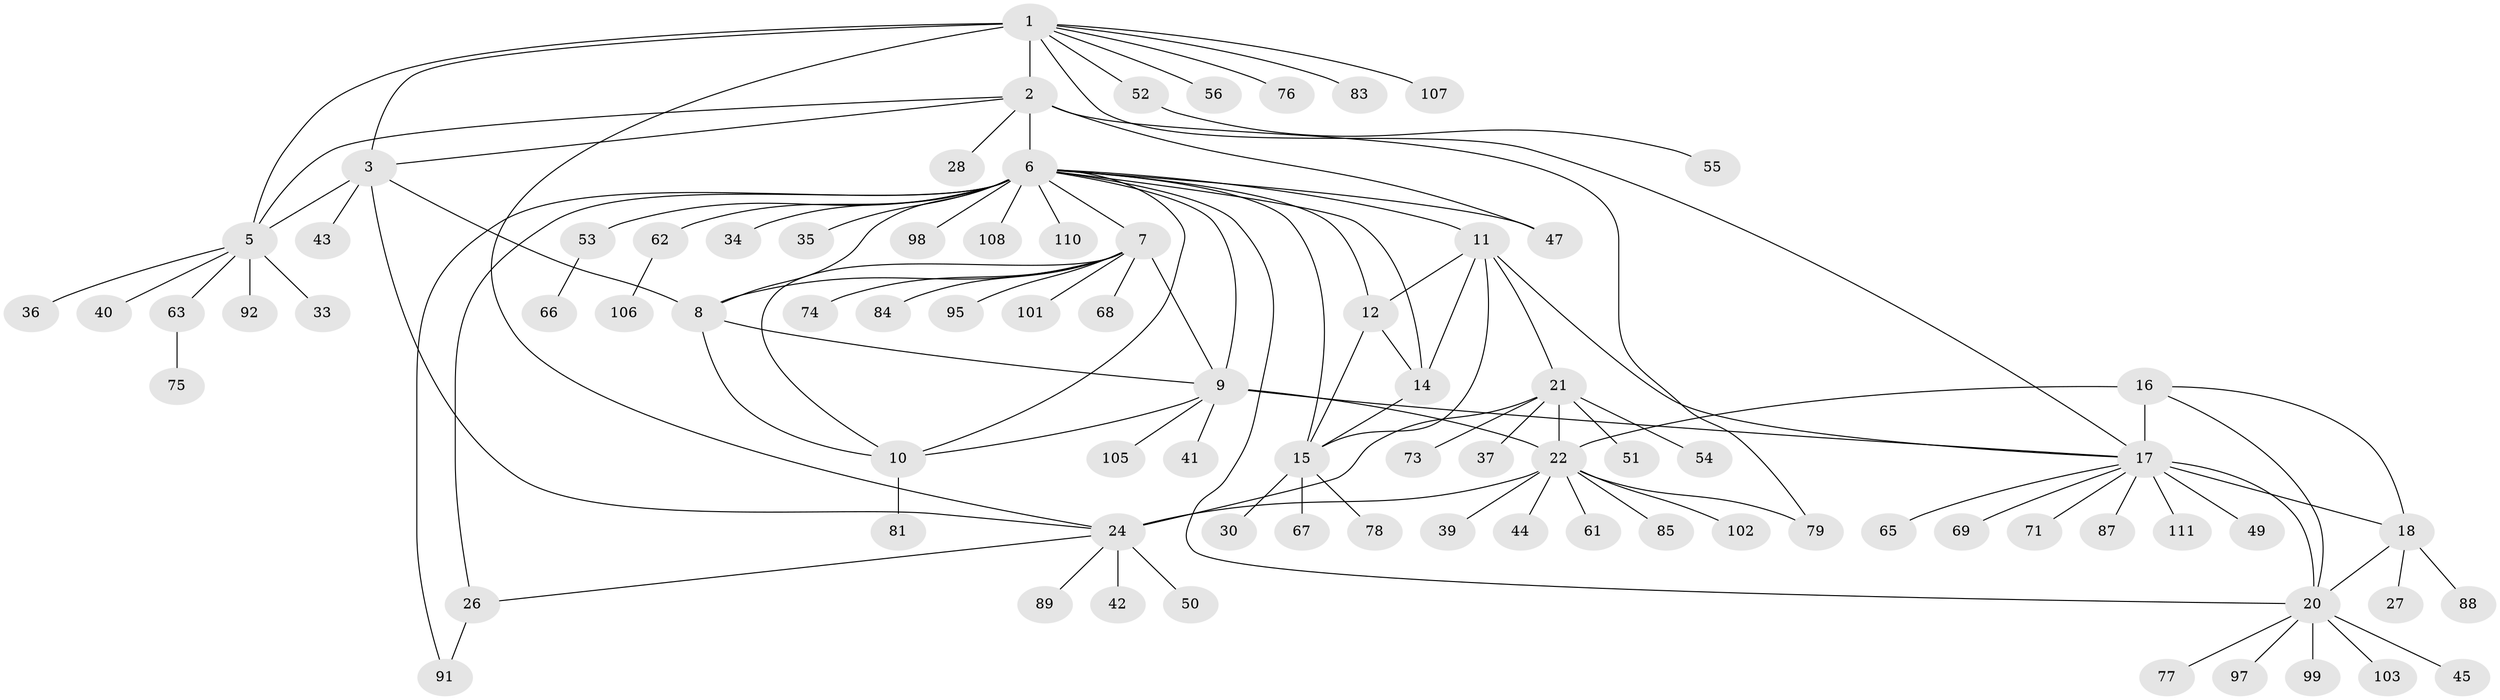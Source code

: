 // original degree distribution, {10: 0.044642857142857144, 8: 0.026785714285714284, 7: 0.026785714285714284, 5: 0.03571428571428571, 9: 0.03571428571428571, 6: 0.044642857142857144, 14: 0.008928571428571428, 3: 0.0625, 1: 0.5892857142857143, 2: 0.125}
// Generated by graph-tools (version 1.1) at 2025/11/02/27/25 16:11:29]
// undirected, 83 vertices, 113 edges
graph export_dot {
graph [start="1"]
  node [color=gray90,style=filled];
  1 [super="+4"];
  2 [super="+57"];
  3 [super="+64"];
  5 [super="+100"];
  6 [super="+13"];
  7 [super="+86"];
  8 [super="+96"];
  9 [super="+46"];
  10 [super="+80"];
  11;
  12 [super="+82"];
  14 [super="+32"];
  15 [super="+29"];
  16 [super="+58"];
  17 [super="+19"];
  18 [super="+38"];
  20 [super="+94"];
  21 [super="+31"];
  22 [super="+23"];
  24 [super="+25"];
  26;
  27;
  28 [super="+70"];
  30;
  33 [super="+60"];
  34 [super="+48"];
  35;
  36;
  37;
  39;
  40;
  41;
  42 [super="+93"];
  43;
  44;
  45;
  47 [super="+112"];
  49;
  50;
  51;
  52 [super="+59"];
  53 [super="+104"];
  54;
  55;
  56;
  61;
  62;
  63;
  65;
  66 [super="+109"];
  67;
  68;
  69 [super="+72"];
  71;
  73;
  74;
  75;
  76;
  77;
  78;
  79;
  81;
  83 [super="+90"];
  84;
  85;
  87;
  88;
  89;
  91;
  92;
  95;
  97;
  98;
  99;
  101;
  102;
  103;
  105;
  106;
  107;
  108;
  110;
  111;
  1 -- 2 [weight=2];
  1 -- 3 [weight=2];
  1 -- 5 [weight=2];
  1 -- 17;
  1 -- 24;
  1 -- 52;
  1 -- 76;
  1 -- 83;
  1 -- 107;
  1 -- 56;
  2 -- 3;
  2 -- 5;
  2 -- 28;
  2 -- 47;
  2 -- 79;
  2 -- 6 [weight=2];
  3 -- 5;
  3 -- 8;
  3 -- 43;
  3 -- 24;
  5 -- 33;
  5 -- 36;
  5 -- 40;
  5 -- 63;
  5 -- 92;
  6 -- 7;
  6 -- 8;
  6 -- 9;
  6 -- 10;
  6 -- 26;
  6 -- 34 [weight=2];
  6 -- 35;
  6 -- 108;
  6 -- 98;
  6 -- 11;
  6 -- 12;
  6 -- 14;
  6 -- 47;
  6 -- 15;
  6 -- 110;
  6 -- 53;
  6 -- 91;
  6 -- 62;
  6 -- 20;
  7 -- 8;
  7 -- 9;
  7 -- 10;
  7 -- 68;
  7 -- 74;
  7 -- 84;
  7 -- 101;
  7 -- 95;
  8 -- 9;
  8 -- 10;
  9 -- 10;
  9 -- 41;
  9 -- 105;
  9 -- 17;
  9 -- 22;
  10 -- 81;
  11 -- 12;
  11 -- 14;
  11 -- 15;
  11 -- 21;
  11 -- 17;
  12 -- 14;
  12 -- 15;
  14 -- 15;
  15 -- 30;
  15 -- 78;
  15 -- 67;
  16 -- 17 [weight=2];
  16 -- 18;
  16 -- 20;
  16 -- 22;
  17 -- 18 [weight=2];
  17 -- 20 [weight=2];
  17 -- 69;
  17 -- 71;
  17 -- 87;
  17 -- 111;
  17 -- 65;
  17 -- 49;
  18 -- 20;
  18 -- 27;
  18 -- 88;
  20 -- 45;
  20 -- 77;
  20 -- 97;
  20 -- 99;
  20 -- 103;
  21 -- 22 [weight=2];
  21 -- 24 [weight=2];
  21 -- 51;
  21 -- 54;
  21 -- 73;
  21 -- 37;
  22 -- 24 [weight=4];
  22 -- 85;
  22 -- 102;
  22 -- 39;
  22 -- 44;
  22 -- 79;
  22 -- 61;
  24 -- 26;
  24 -- 42;
  24 -- 50;
  24 -- 89;
  26 -- 91;
  52 -- 55;
  53 -- 66;
  62 -- 106;
  63 -- 75;
}
